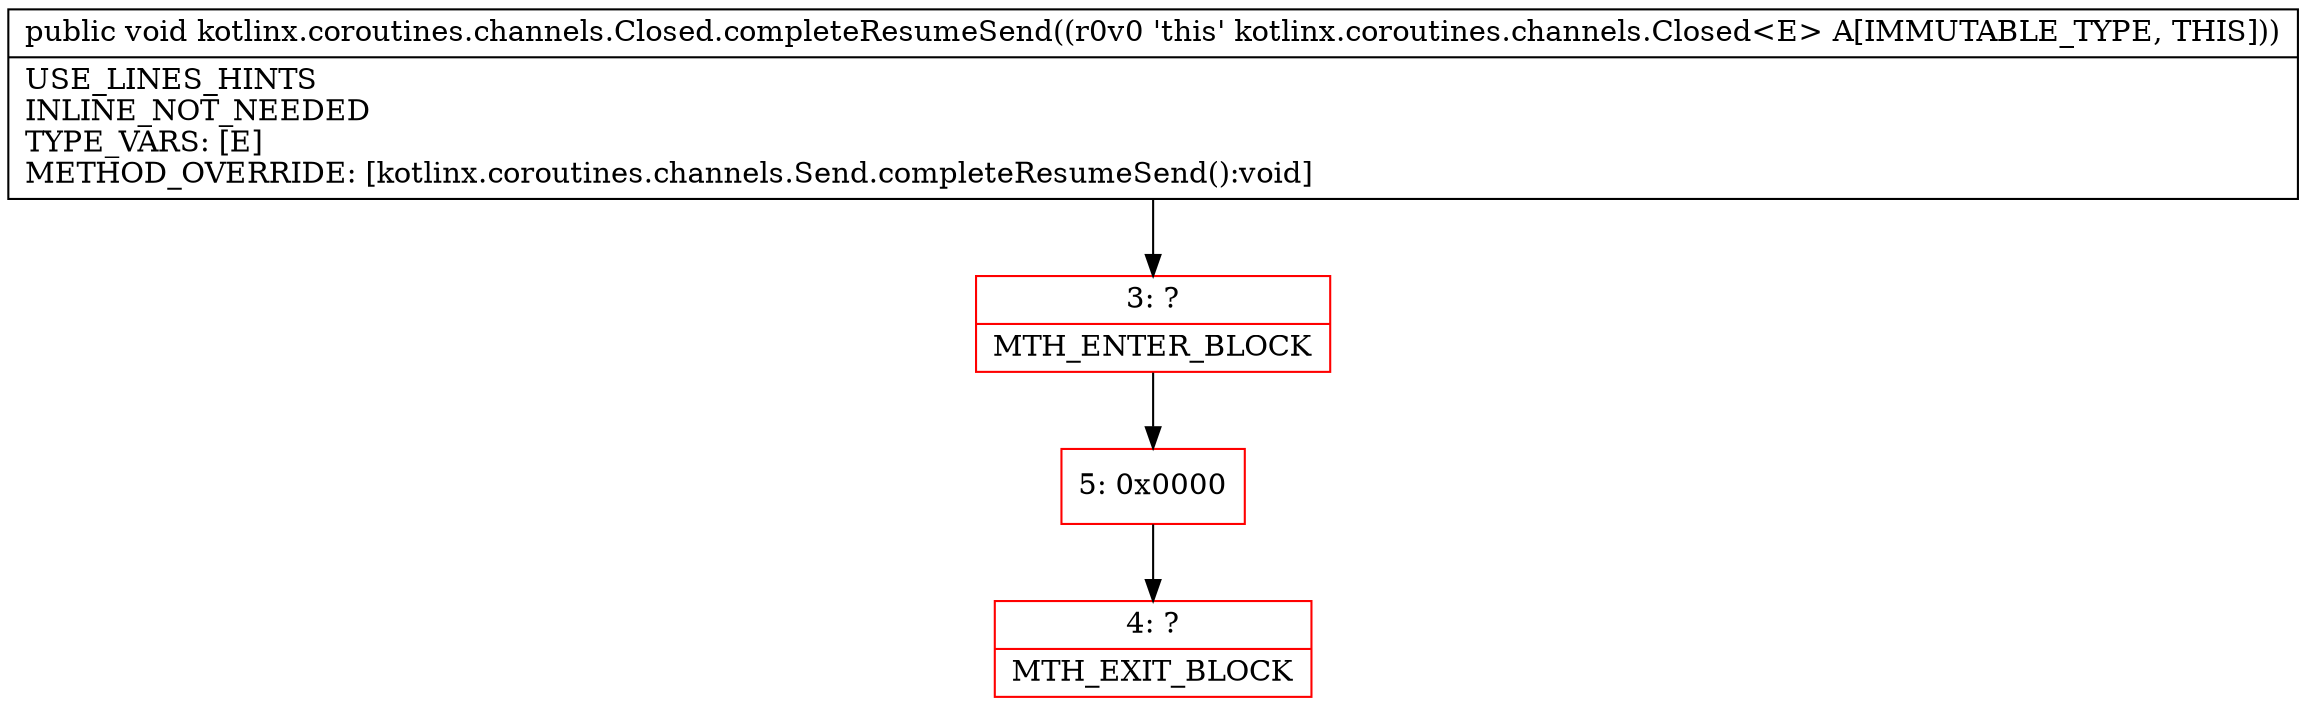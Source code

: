 digraph "CFG forkotlinx.coroutines.channels.Closed.completeResumeSend()V" {
subgraph cluster_Region_986798657 {
label = "R(0)";
node [shape=record,color=blue];
}
Node_3 [shape=record,color=red,label="{3\:\ ?|MTH_ENTER_BLOCK\l}"];
Node_5 [shape=record,color=red,label="{5\:\ 0x0000}"];
Node_4 [shape=record,color=red,label="{4\:\ ?|MTH_EXIT_BLOCK\l}"];
MethodNode[shape=record,label="{public void kotlinx.coroutines.channels.Closed.completeResumeSend((r0v0 'this' kotlinx.coroutines.channels.Closed\<E\> A[IMMUTABLE_TYPE, THIS]))  | USE_LINES_HINTS\lINLINE_NOT_NEEDED\lTYPE_VARS: [E]\lMETHOD_OVERRIDE: [kotlinx.coroutines.channels.Send.completeResumeSend():void]\l}"];
MethodNode -> Node_3;Node_3 -> Node_5;
Node_5 -> Node_4;
}

